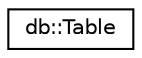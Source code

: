 digraph "Graphical Class Hierarchy"
{
 // LATEX_PDF_SIZE
  edge [fontname="Helvetica",fontsize="10",labelfontname="Helvetica",labelfontsize="10"];
  node [fontname="Helvetica",fontsize="10",shape=record];
  rankdir="LR";
  Node0 [label="db::Table",height=0.2,width=0.4,color="black", fillcolor="white", style="filled",URL="$classdb_1_1Table.html",tooltip=" "];
}
